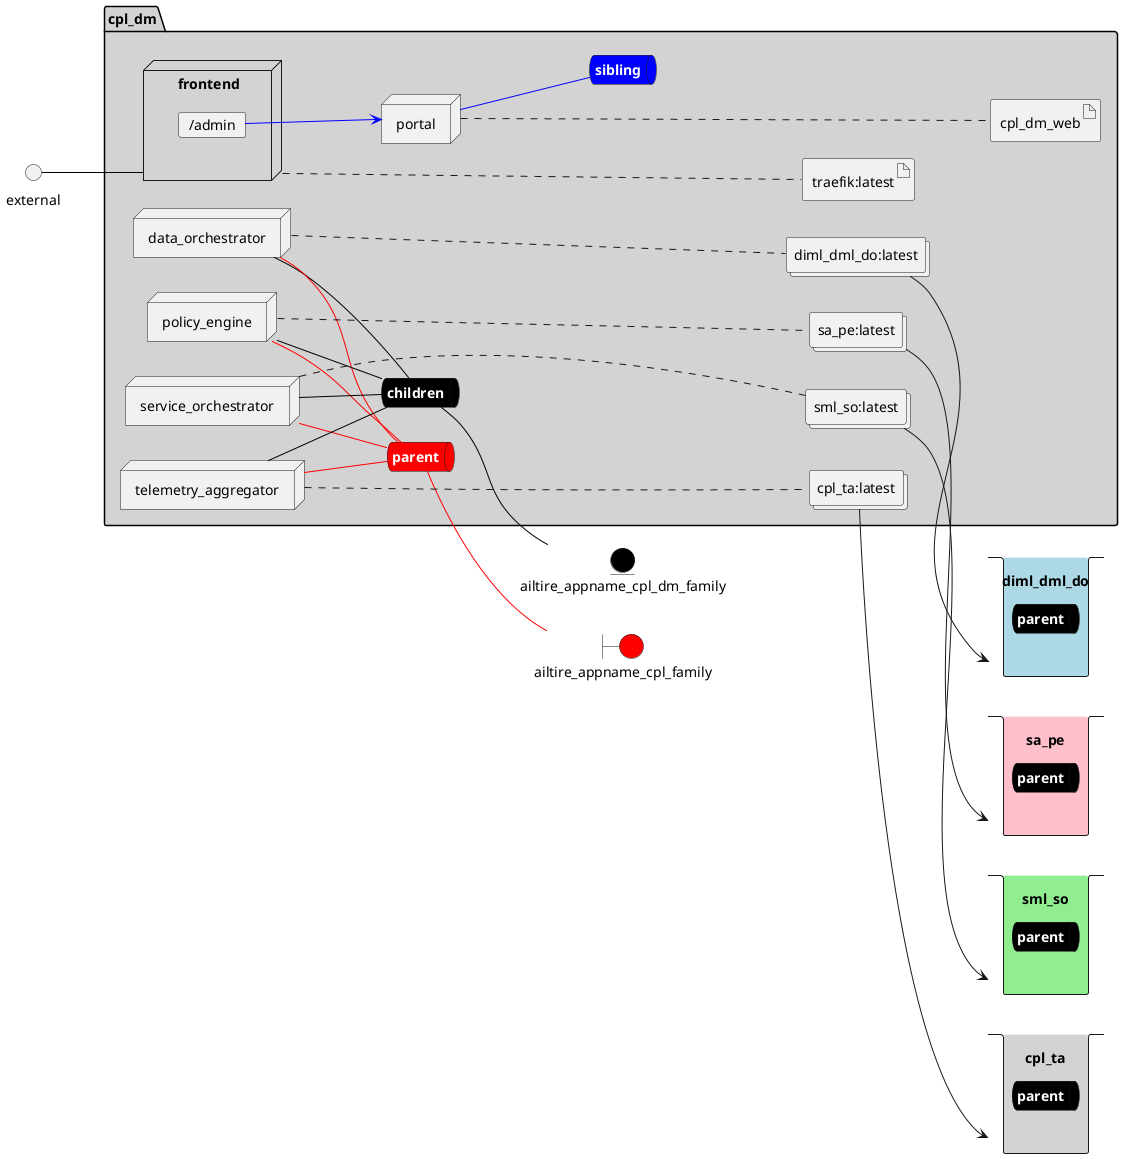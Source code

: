 @startuml

left to right direction


boundary ailtire_appname_cpl_family #red


entity ailtire_appname_cpl_dm_family #black

stack "diml_dml_do" as diml_dml_doStack #lightblue {
    queue diml_dml_doStacksnet #black [
        <b><color:white>parent</color></b>
    ]
}
stack "sa_pe" as sa_peStack #pink {
    queue sa_peStacksnet #black [
        <b><color:white>parent</color></b>
    ]
}
stack "sml_so" as sml_soStack #lightgreen {
    queue sml_soStacksnet #black [
        <b><color:white>parent</color></b>
    ]
}
stack "cpl_ta" as cpl_taStack #lightgray {
    queue cpl_taStacksnet #black [
        <b><color:white>parent</color></b>
    ]
}



package "cpl_dm" #lightgray {
    queue childrennet #black [
            <b><color:white>children</color></b>
    ]
    
    childrennet -[#black]- ailtire_appname_cpl_dm_family
    
    queue siblingnet #blue [
            <b><color:white>sibling</color></b>
    ]
    
    queue parentnet #red [
            <b><color:white>parent</color></b>
    ]
    
    parentnet -[#red]- ailtire_appname_cpl_family
    


node "frontend" as frontendService {
    card "/admin" as adminmap
    
}
node "data_orchestrator" as data_orchestratorService
node "policy_engine" as policy_engineService
node "service_orchestrator" as service_orchestratorService
node "telemetry_aggregator" as telemetry_aggregatorService
node "portal" as portalService

        collections "diml_dml_do:latest" as diml_dml_dolatestimage
            collections "sa_pe:latest" as sa_pelatestimage
            collections "sml_so:latest" as sml_solatestimage
            collections "cpl_ta:latest" as cpl_talatestimage
    
        artifact "traefik:latest" as traefiklatestimage
    
        artifact "cpl_dm_web" as cpl_dm_webimage
    
}

external -[#black]- frontendService

adminmap -[#blue]-> portalService

data_orchestratorService -[#black]- childrennet

data_orchestratorService -[#red]- parentnet

policy_engineService -[#black]- childrennet

policy_engineService -[#red]- parentnet

service_orchestratorService -[#black]- childrennet

service_orchestratorService -[#red]- parentnet

telemetry_aggregatorService -[#black]- childrennet

telemetry_aggregatorService -[#red]- parentnet

portalService -[#blue]- siblingnet
data_orchestratorService .... diml_dml_dolatestimage
policy_engineService .... sa_pelatestimage
service_orchestratorService .... sml_solatestimage
telemetry_aggregatorService .... cpl_talatestimage
portalService .... cpl_dm_webimage

frontendService .... traefiklatestimage

diml_dml_dolatestimage --> diml_dml_doStack
    
sa_pelatestimage --> sa_peStack
    
sml_solatestimage --> sml_soStack
    
cpl_talatestimage --> cpl_taStack
    

@enduml
